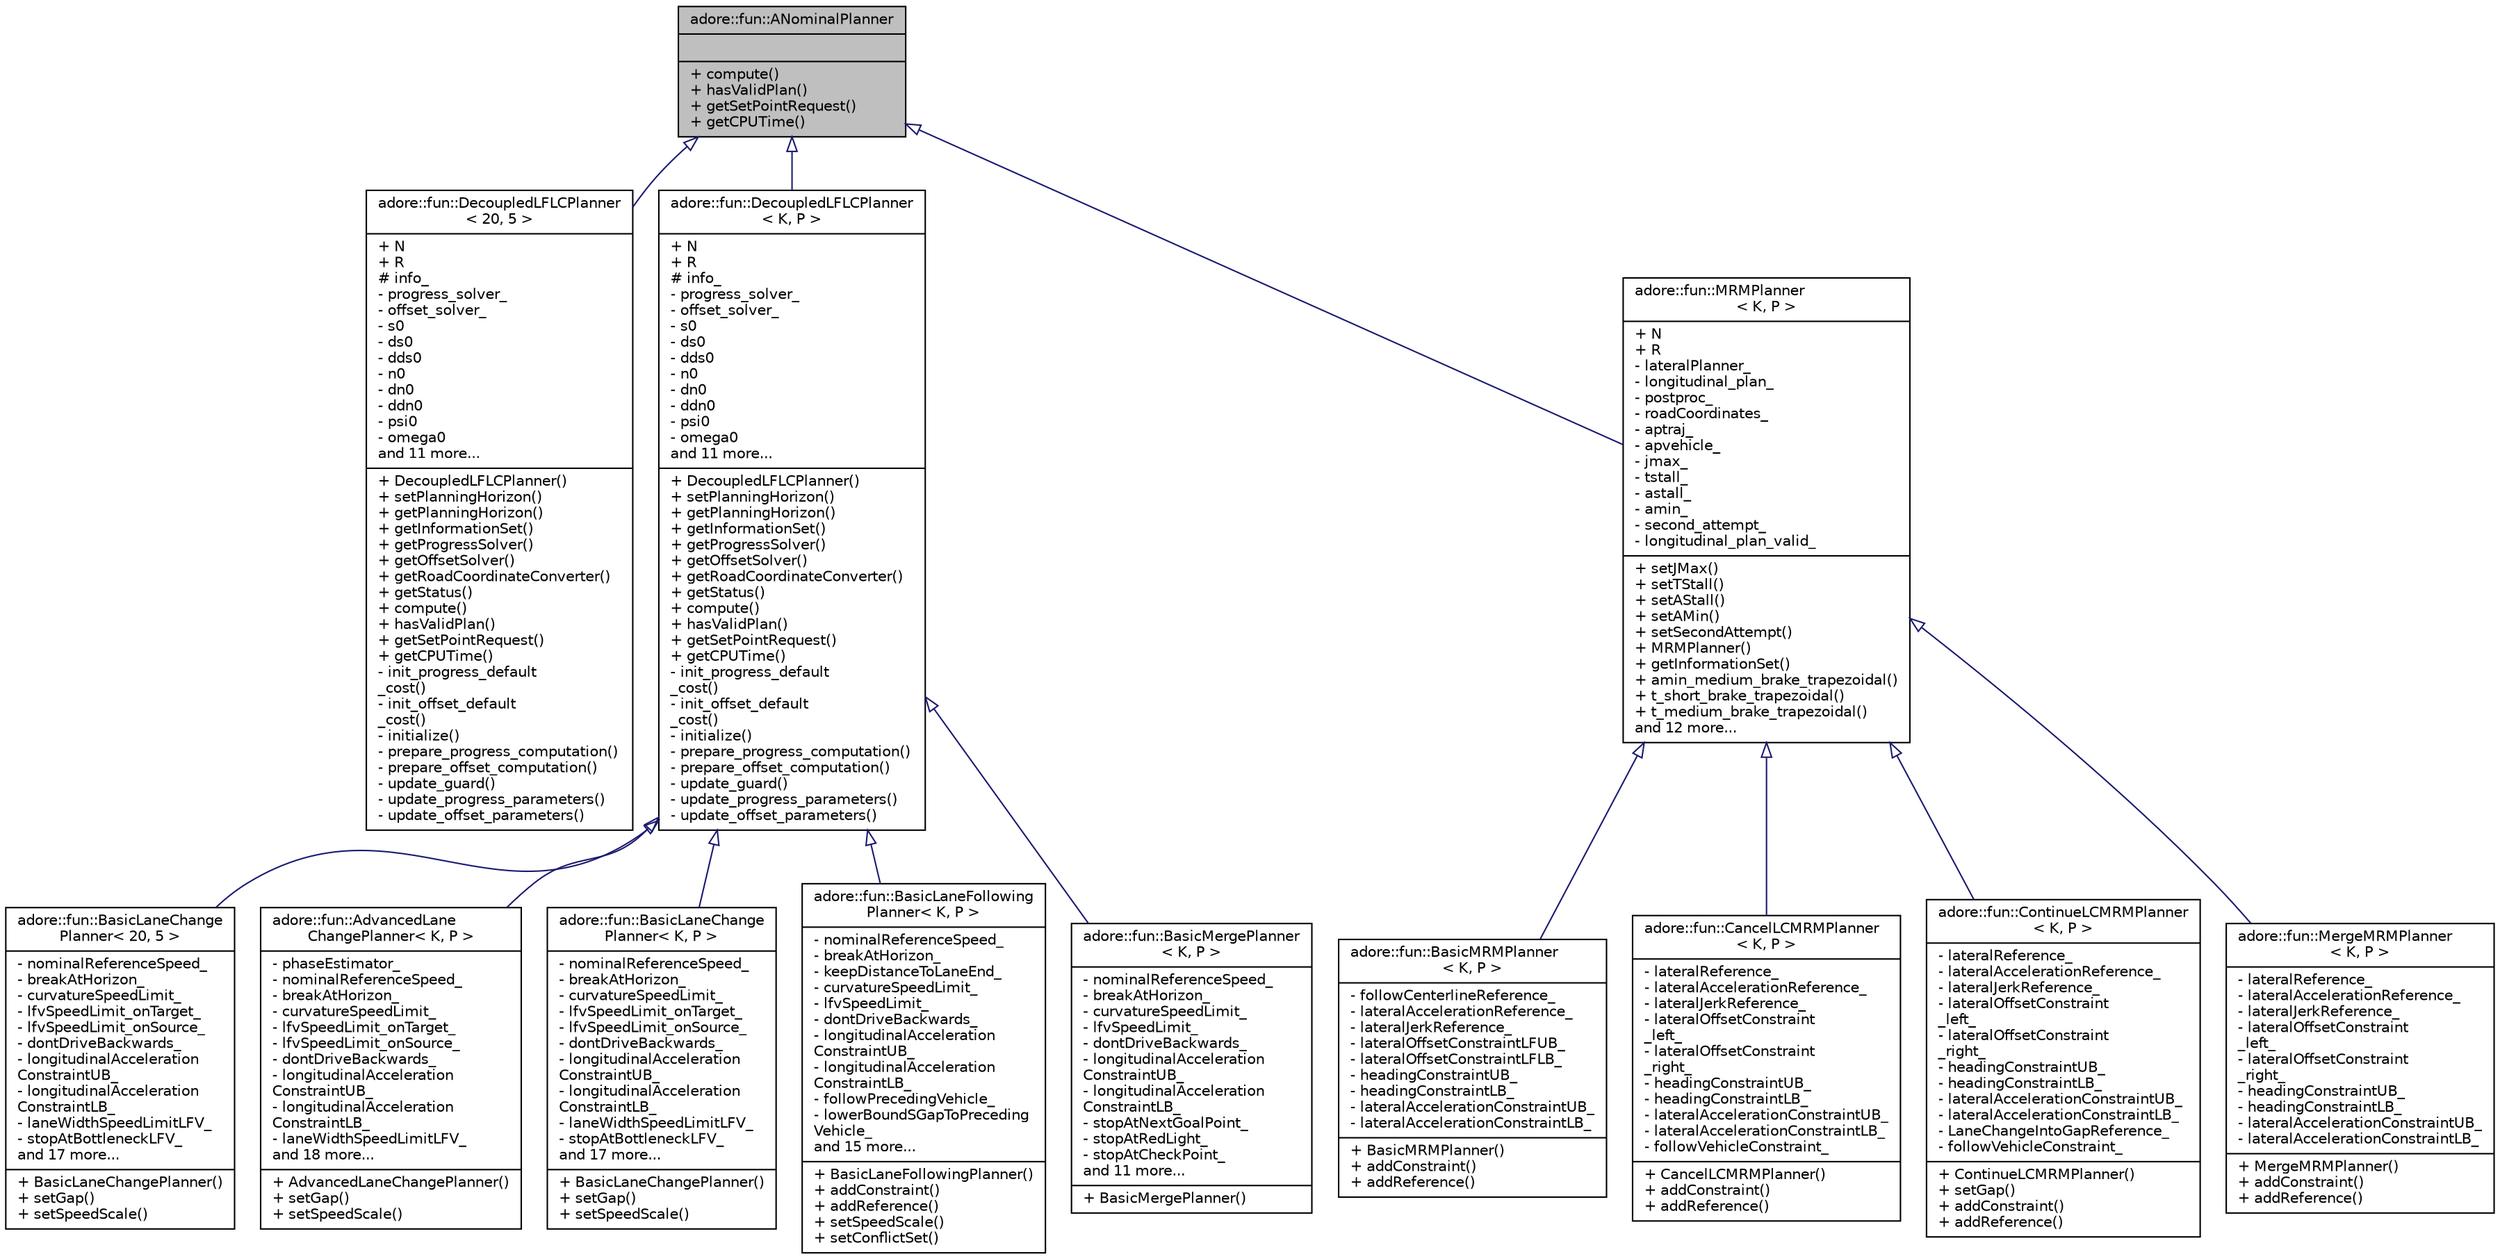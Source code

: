 digraph "adore::fun::ANominalPlanner"
{
 // LATEX_PDF_SIZE
  edge [fontname="Helvetica",fontsize="10",labelfontname="Helvetica",labelfontsize="10"];
  node [fontname="Helvetica",fontsize="10",shape=record];
  Node1 [label="{adore::fun::ANominalPlanner\n||+ compute()\l+ hasValidPlan()\l+ getSetPointRequest()\l+ getCPUTime()\l}",height=0.2,width=0.4,color="black", fillcolor="grey75", style="filled", fontcolor="black",tooltip=" "];
  Node1 -> Node2 [dir="back",color="midnightblue",fontsize="10",style="solid",arrowtail="onormal",fontname="Helvetica"];
  Node2 [label="{adore::fun::DecoupledLFLCPlanner\l\< 20, 5 \>\n|+ N\l+ R\l# info_\l- progress_solver_\l- offset_solver_\l- s0\l- ds0\l- dds0\l- n0\l- dn0\l- ddn0\l- psi0\l- omega0\land 11 more...\l|+ DecoupledLFLCPlanner()\l+ setPlanningHorizon()\l+ getPlanningHorizon()\l+ getInformationSet()\l+ getProgressSolver()\l+ getOffsetSolver()\l+ getRoadCoordinateConverter()\l+ getStatus()\l+ compute()\l+ hasValidPlan()\l+ getSetPointRequest()\l+ getCPUTime()\l- init_progress_default\l_cost()\l- init_offset_default\l_cost()\l- initialize()\l- prepare_progress_computation()\l- prepare_offset_computation()\l- update_guard()\l- update_progress_parameters()\l- update_offset_parameters()\l}",height=0.2,width=0.4,color="black", fillcolor="white", style="filled",URL="$classadore_1_1fun_1_1DecoupledLFLCPlanner.html",tooltip=" "];
  Node1 -> Node3 [dir="back",color="midnightblue",fontsize="10",style="solid",arrowtail="onormal",fontname="Helvetica"];
  Node3 [label="{adore::fun::DecoupledLFLCPlanner\l\< K, P \>\n|+ N\l+ R\l# info_\l- progress_solver_\l- offset_solver_\l- s0\l- ds0\l- dds0\l- n0\l- dn0\l- ddn0\l- psi0\l- omega0\land 11 more...\l|+ DecoupledLFLCPlanner()\l+ setPlanningHorizon()\l+ getPlanningHorizon()\l+ getInformationSet()\l+ getProgressSolver()\l+ getOffsetSolver()\l+ getRoadCoordinateConverter()\l+ getStatus()\l+ compute()\l+ hasValidPlan()\l+ getSetPointRequest()\l+ getCPUTime()\l- init_progress_default\l_cost()\l- init_offset_default\l_cost()\l- initialize()\l- prepare_progress_computation()\l- prepare_offset_computation()\l- update_guard()\l- update_progress_parameters()\l- update_offset_parameters()\l}",height=0.2,width=0.4,color="black", fillcolor="white", style="filled",URL="$classadore_1_1fun_1_1DecoupledLFLCPlanner.html",tooltip=" "];
  Node3 -> Node4 [dir="back",color="midnightblue",fontsize="10",style="solid",arrowtail="onormal",fontname="Helvetica"];
  Node4 [label="{adore::fun::BasicLaneChange\lPlanner\< 20, 5 \>\n|- nominalReferenceSpeed_\l- breakAtHorizon_\l- curvatureSpeedLimit_\l- lfvSpeedLimit_onTarget_\l- lfvSpeedLimit_onSource_\l- dontDriveBackwards_\l- longitudinalAcceleration\lConstraintUB_\l- longitudinalAcceleration\lConstraintLB_\l- laneWidthSpeedLimitLFV_\l- stopAtBottleneckLFV_\land 17 more...\l|+ BasicLaneChangePlanner()\l+ setGap()\l+ setSpeedScale()\l}",height=0.2,width=0.4,color="black", fillcolor="white", style="filled",URL="$classadore_1_1fun_1_1BasicLaneChangePlanner.html",tooltip=" "];
  Node3 -> Node5 [dir="back",color="midnightblue",fontsize="10",style="solid",arrowtail="onormal",fontname="Helvetica"];
  Node5 [label="{adore::fun::AdvancedLane\lChangePlanner\< K, P \>\n|- phaseEstimator_\l- nominalReferenceSpeed_\l- breakAtHorizon_\l- curvatureSpeedLimit_\l- lfvSpeedLimit_onTarget_\l- lfvSpeedLimit_onSource_\l- dontDriveBackwards_\l- longitudinalAcceleration\lConstraintUB_\l- longitudinalAcceleration\lConstraintLB_\l- laneWidthSpeedLimitLFV_\land 18 more...\l|+ AdvancedLaneChangePlanner()\l+ setGap()\l+ setSpeedScale()\l}",height=0.2,width=0.4,color="black", fillcolor="white", style="filled",URL="$classadore_1_1fun_1_1AdvancedLaneChangePlanner.html",tooltip=" "];
  Node3 -> Node6 [dir="back",color="midnightblue",fontsize="10",style="solid",arrowtail="onormal",fontname="Helvetica"];
  Node6 [label="{adore::fun::BasicLaneChange\lPlanner\< K, P \>\n|- nominalReferenceSpeed_\l- breakAtHorizon_\l- curvatureSpeedLimit_\l- lfvSpeedLimit_onTarget_\l- lfvSpeedLimit_onSource_\l- dontDriveBackwards_\l- longitudinalAcceleration\lConstraintUB_\l- longitudinalAcceleration\lConstraintLB_\l- laneWidthSpeedLimitLFV_\l- stopAtBottleneckLFV_\land 17 more...\l|+ BasicLaneChangePlanner()\l+ setGap()\l+ setSpeedScale()\l}",height=0.2,width=0.4,color="black", fillcolor="white", style="filled",URL="$classadore_1_1fun_1_1BasicLaneChangePlanner.html",tooltip=" "];
  Node3 -> Node7 [dir="back",color="midnightblue",fontsize="10",style="solid",arrowtail="onormal",fontname="Helvetica"];
  Node7 [label="{adore::fun::BasicLaneFollowing\lPlanner\< K, P \>\n|- nominalReferenceSpeed_\l- breakAtHorizon_\l- keepDistanceToLaneEnd_\l- curvatureSpeedLimit_\l- lfvSpeedLimit_\l- dontDriveBackwards_\l- longitudinalAcceleration\lConstraintUB_\l- longitudinalAcceleration\lConstraintLB_\l- followPrecedingVehicle_\l- lowerBoundSGapToPreceding\lVehicle_\land 15 more...\l|+ BasicLaneFollowingPlanner()\l+ addConstraint()\l+ addReference()\l+ setSpeedScale()\l+ setConflictSet()\l}",height=0.2,width=0.4,color="black", fillcolor="white", style="filled",URL="$classadore_1_1fun_1_1BasicLaneFollowingPlanner.html",tooltip=" "];
  Node3 -> Node8 [dir="back",color="midnightblue",fontsize="10",style="solid",arrowtail="onormal",fontname="Helvetica"];
  Node8 [label="{adore::fun::BasicMergePlanner\l\< K, P \>\n|- nominalReferenceSpeed_\l- breakAtHorizon_\l- curvatureSpeedLimit_\l- lfvSpeedLimit_\l- dontDriveBackwards_\l- longitudinalAcceleration\lConstraintUB_\l- longitudinalAcceleration\lConstraintLB_\l- stopAtNextGoalPoint_\l- stopAtRedLight_\l- stopAtCheckPoint_\land 11 more...\l|+ BasicMergePlanner()\l}",height=0.2,width=0.4,color="black", fillcolor="white", style="filled",URL="$classadore_1_1fun_1_1BasicMergePlanner.html",tooltip=" "];
  Node1 -> Node9 [dir="back",color="midnightblue",fontsize="10",style="solid",arrowtail="onormal",fontname="Helvetica"];
  Node9 [label="{adore::fun::MRMPlanner\l\< K, P \>\n|+ N\l+ R\l- lateralPlanner_\l- longitudinal_plan_\l- postproc_\l- roadCoordinates_\l- aptraj_\l- apvehicle_\l- jmax_\l- tstall_\l- astall_\l- amin_\l- second_attempt_\l- longitudinal_plan_valid_\l|+ setJMax()\l+ setTStall()\l+ setAStall()\l+ setAMin()\l+ setSecondAttempt()\l+ MRMPlanner()\l+ getInformationSet()\l+ amin_medium_brake_trapezoidal()\l+ t_short_brake_trapezoidal()\l+ t_medium_brake_trapezoidal()\land 12 more...\l}",height=0.2,width=0.4,color="black", fillcolor="white", style="filled",URL="$classadore_1_1fun_1_1MRMPlanner.html",tooltip=" "];
  Node9 -> Node10 [dir="back",color="midnightblue",fontsize="10",style="solid",arrowtail="onormal",fontname="Helvetica"];
  Node10 [label="{adore::fun::BasicMRMPlanner\l\< K, P \>\n|- followCenterlineReference_\l- lateralAccelerationReference_\l- lateralJerkReference_\l- lateralOffsetConstraintLFUB_\l- lateralOffsetConstraintLFLB_\l- headingConstraintUB_\l- headingConstraintLB_\l- lateralAccelerationConstraintUB_\l- lateralAccelerationConstraintLB_\l|+ BasicMRMPlanner()\l+ addConstraint()\l+ addReference()\l}",height=0.2,width=0.4,color="black", fillcolor="white", style="filled",URL="$classadore_1_1fun_1_1BasicMRMPlanner.html",tooltip="Plans minimum risk maneuvers on given lane. K number of control points for planning...."];
  Node9 -> Node11 [dir="back",color="midnightblue",fontsize="10",style="solid",arrowtail="onormal",fontname="Helvetica"];
  Node11 [label="{adore::fun::CancelLCMRMPlanner\l\< K, P \>\n|- lateralReference_\l- lateralAccelerationReference_\l- lateralJerkReference_\l- lateralOffsetConstraint\l_left_\l- lateralOffsetConstraint\l_right_\l- headingConstraintUB_\l- headingConstraintLB_\l- lateralAccelerationConstraintUB_\l- lateralAccelerationConstraintLB_\l- followVehicleConstraint_\l|+ CancelLCMRMPlanner()\l+ addConstraint()\l+ addReference()\l}",height=0.2,width=0.4,color="black", fillcolor="white", style="filled",URL="$classadore_1_1fun_1_1CancelLCMRMPlanner.html",tooltip="Plans minimum risk maneuver to cancel lane change."];
  Node9 -> Node12 [dir="back",color="midnightblue",fontsize="10",style="solid",arrowtail="onormal",fontname="Helvetica"];
  Node12 [label="{adore::fun::ContinueLCMRMPlanner\l\< K, P \>\n|- lateralReference_\l- lateralAccelerationReference_\l- lateralJerkReference_\l- lateralOffsetConstraint\l_left_\l- lateralOffsetConstraint\l_right_\l- headingConstraintUB_\l- headingConstraintLB_\l- lateralAccelerationConstraintUB_\l- lateralAccelerationConstraintLB_\l- LaneChangeIntoGapReference_\l- followVehicleConstraint_\l|+ ContinueLCMRMPlanner()\l+ setGap()\l+ addConstraint()\l+ addReference()\l}",height=0.2,width=0.4,color="black", fillcolor="white", style="filled",URL="$classadore_1_1fun_1_1ContinueLCMRMPlanner.html",tooltip="Plans minimum risk maneuver to cancel lane change."];
  Node9 -> Node13 [dir="back",color="midnightblue",fontsize="10",style="solid",arrowtail="onormal",fontname="Helvetica"];
  Node13 [label="{adore::fun::MergeMRMPlanner\l\< K, P \>\n|- lateralReference_\l- lateralAccelerationReference_\l- lateralJerkReference_\l- lateralOffsetConstraint\l_left_\l- lateralOffsetConstraint\l_right_\l- headingConstraintUB_\l- headingConstraintLB_\l- lateralAccelerationConstraintUB_\l- lateralAccelerationConstraintLB_\l|+ MergeMRMPlanner()\l+ addConstraint()\l+ addReference()\l}",height=0.2,width=0.4,color="black", fillcolor="white", style="filled",URL="$classadore_1_1fun_1_1MergeMRMPlanner.html",tooltip="Plans minimum risk maneuver to cancel lane change."];
}
